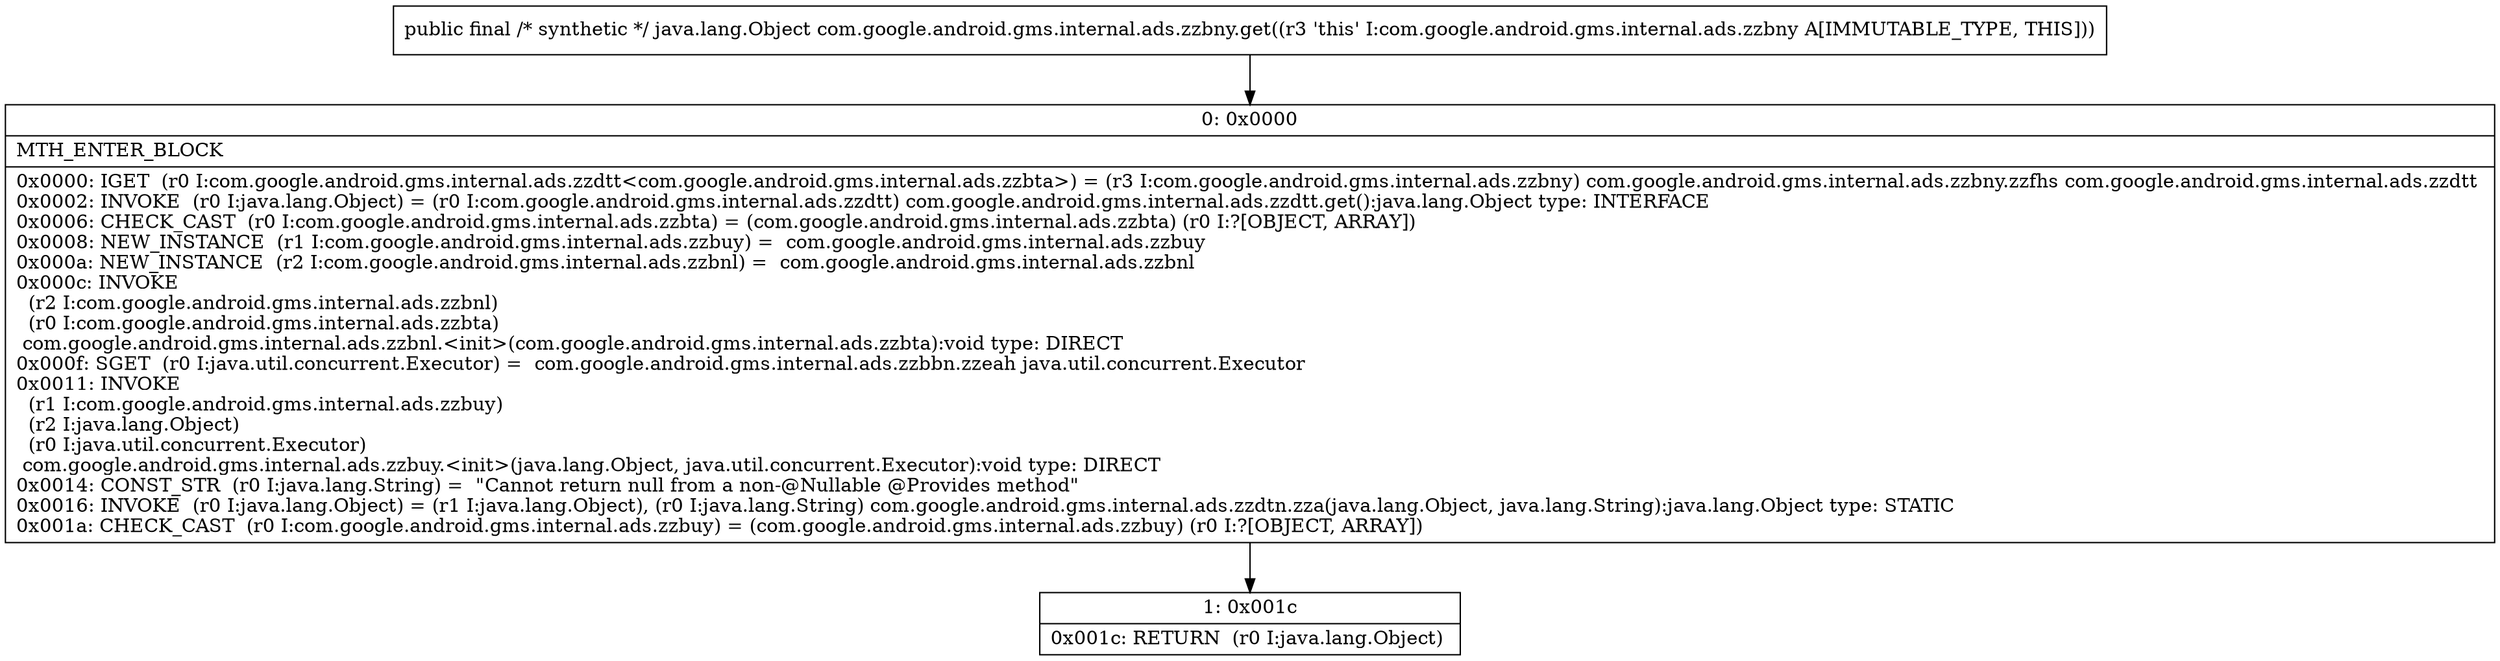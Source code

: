 digraph "CFG forcom.google.android.gms.internal.ads.zzbny.get()Ljava\/lang\/Object;" {
Node_0 [shape=record,label="{0\:\ 0x0000|MTH_ENTER_BLOCK\l|0x0000: IGET  (r0 I:com.google.android.gms.internal.ads.zzdtt\<com.google.android.gms.internal.ads.zzbta\>) = (r3 I:com.google.android.gms.internal.ads.zzbny) com.google.android.gms.internal.ads.zzbny.zzfhs com.google.android.gms.internal.ads.zzdtt \l0x0002: INVOKE  (r0 I:java.lang.Object) = (r0 I:com.google.android.gms.internal.ads.zzdtt) com.google.android.gms.internal.ads.zzdtt.get():java.lang.Object type: INTERFACE \l0x0006: CHECK_CAST  (r0 I:com.google.android.gms.internal.ads.zzbta) = (com.google.android.gms.internal.ads.zzbta) (r0 I:?[OBJECT, ARRAY]) \l0x0008: NEW_INSTANCE  (r1 I:com.google.android.gms.internal.ads.zzbuy) =  com.google.android.gms.internal.ads.zzbuy \l0x000a: NEW_INSTANCE  (r2 I:com.google.android.gms.internal.ads.zzbnl) =  com.google.android.gms.internal.ads.zzbnl \l0x000c: INVOKE  \l  (r2 I:com.google.android.gms.internal.ads.zzbnl)\l  (r0 I:com.google.android.gms.internal.ads.zzbta)\l com.google.android.gms.internal.ads.zzbnl.\<init\>(com.google.android.gms.internal.ads.zzbta):void type: DIRECT \l0x000f: SGET  (r0 I:java.util.concurrent.Executor) =  com.google.android.gms.internal.ads.zzbbn.zzeah java.util.concurrent.Executor \l0x0011: INVOKE  \l  (r1 I:com.google.android.gms.internal.ads.zzbuy)\l  (r2 I:java.lang.Object)\l  (r0 I:java.util.concurrent.Executor)\l com.google.android.gms.internal.ads.zzbuy.\<init\>(java.lang.Object, java.util.concurrent.Executor):void type: DIRECT \l0x0014: CONST_STR  (r0 I:java.lang.String) =  \"Cannot return null from a non\-@Nullable @Provides method\" \l0x0016: INVOKE  (r0 I:java.lang.Object) = (r1 I:java.lang.Object), (r0 I:java.lang.String) com.google.android.gms.internal.ads.zzdtn.zza(java.lang.Object, java.lang.String):java.lang.Object type: STATIC \l0x001a: CHECK_CAST  (r0 I:com.google.android.gms.internal.ads.zzbuy) = (com.google.android.gms.internal.ads.zzbuy) (r0 I:?[OBJECT, ARRAY]) \l}"];
Node_1 [shape=record,label="{1\:\ 0x001c|0x001c: RETURN  (r0 I:java.lang.Object) \l}"];
MethodNode[shape=record,label="{public final \/* synthetic *\/ java.lang.Object com.google.android.gms.internal.ads.zzbny.get((r3 'this' I:com.google.android.gms.internal.ads.zzbny A[IMMUTABLE_TYPE, THIS])) }"];
MethodNode -> Node_0;
Node_0 -> Node_1;
}

